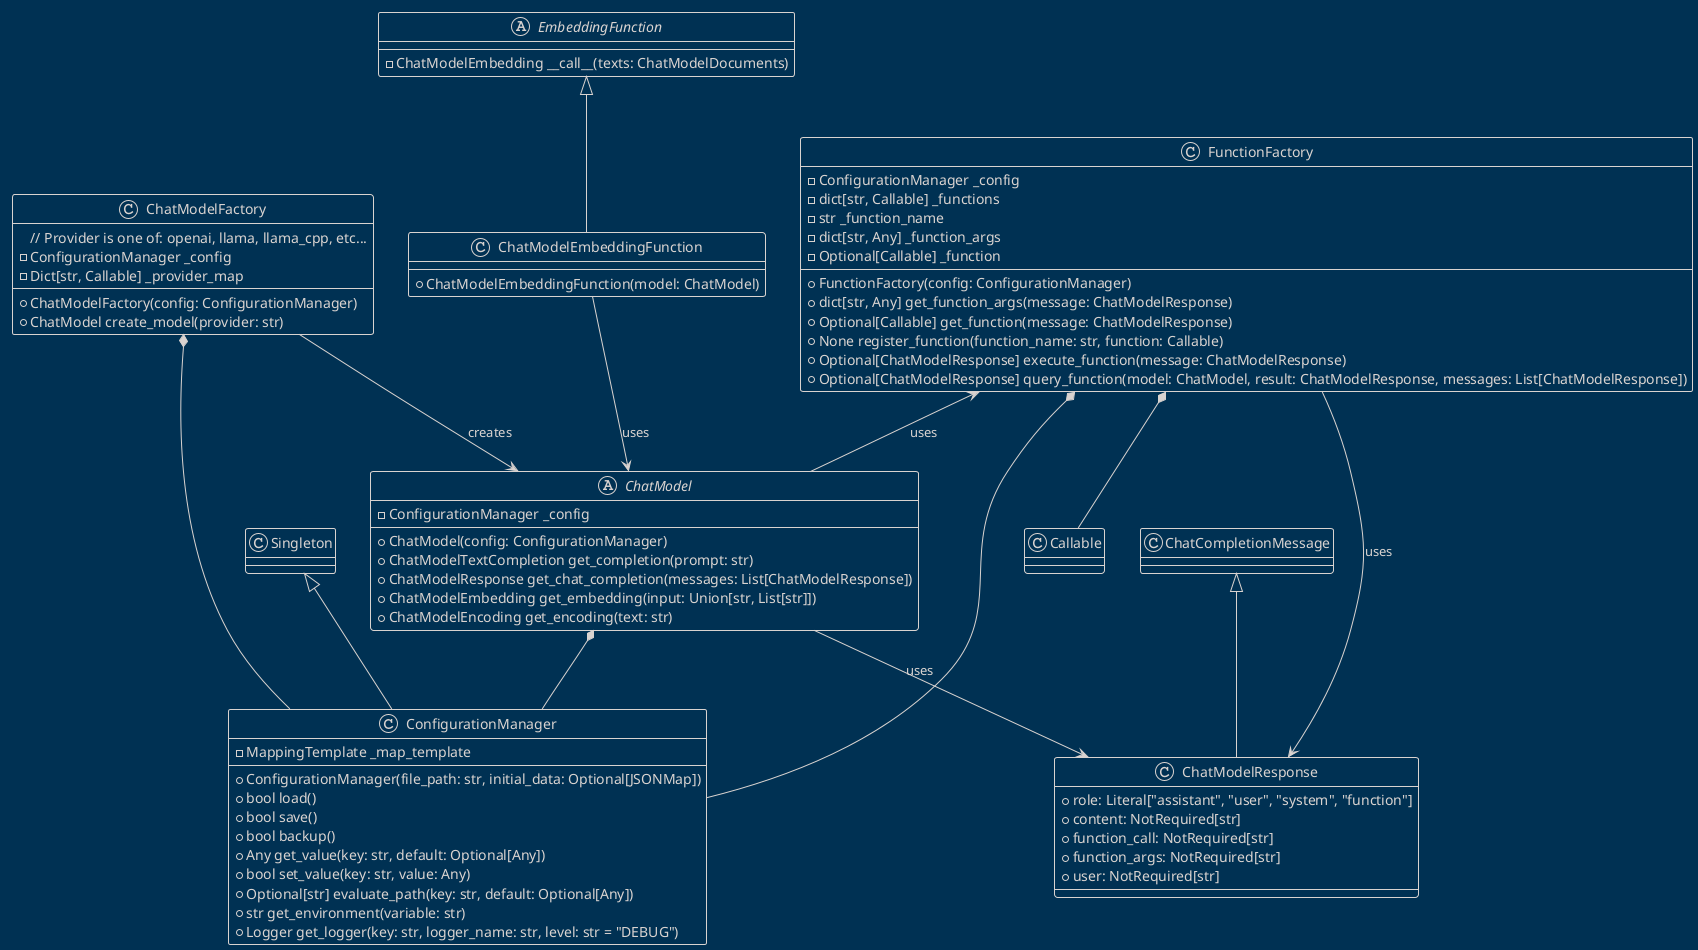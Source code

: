 @startuml ChatModel
!theme blueprint

' docs/diagrams/plantuml/chat_model.puml

' // ChatModel Type Definitions
' ChatModelVector = Union[List[int], List[float]]
' ChatModelEncoding = ChatModelVector
' ChatModelEmbedding = List[ChatModelVector]
' ChatModelDocument = str
' ChatModelDocuments = List[ChatModelDocument]
' ChatModelTextCompletion = str

class ConfigurationManager extends Singleton {
    - MappingTemplate _map_template
    + ConfigurationManager(file_path: str, initial_data: Optional[JSONMap])
    + bool load()
    + bool save()
    + bool backup()
    + Any get_value(key: str, default: Optional[Any])
    + bool set_value(key: str, value: Any)
    + Optional[str] evaluate_path(key: str, default: Optional[Any])
    + str get_environment(variable: str)
    + Logger get_logger(key: str, logger_name: str, level: str = "DEBUG")
}

class ChatModelResponse extends ChatCompletionMessage {
    + role: Literal["assistant", "user", "system", "function"]
    + content: NotRequired[str]
    + function_call: NotRequired[str]
    + function_args: NotRequired[str]
    + user: NotRequired[str]
}

abstract class ChatModel {
    - ConfigurationManager _config
    + ChatModel(config: ConfigurationManager)
    + ChatModelTextCompletion get_completion(prompt: str)
    + ChatModelResponse get_chat_completion(messages: List[ChatModelResponse])
    + ChatModelEmbedding get_embedding(input: Union[str, List[str]])
    + ChatModelEncoding get_encoding(text: str)
}

abstract class EmbeddingFunction {
    - ChatModelEmbedding __call__(texts: ChatModelDocuments)
}

class ChatModelEmbeddingFunction extends EmbeddingFunction {
    + ChatModelEmbeddingFunction(model: ChatModel)
}

class ChatModelFactory {
    // Provider is one of: openai, llama, llama_cpp, etc...
    - ConfigurationManager _config
    - Dict[str, Callable] _provider_map
    + ChatModelFactory(config: ConfigurationManager)
    + ChatModel create_model(provider: str)
}

class FunctionFactory {
    - ConfigurationManager _config
    - dict[str, Callable] _functions
    - str _function_name
    - dict[str, Any] _function_args
    - Optional[Callable] _function
    + FunctionFactory(config: ConfigurationManager)
    + dict[str, Any] get_function_args(message: ChatModelResponse)
    + Optional[Callable] get_function(message: ChatModelResponse)
    + None register_function(function_name: str, function: Callable)
    + Optional[ChatModelResponse] execute_function(message: ChatModelResponse)
    + Optional[ChatModelResponse] query_function(model: ChatModel, result: ChatModelResponse, messages: List[ChatModelResponse])
}

ChatModelFactory --> ChatModel : "creates"
ChatModelFactory *-- ConfigurationManager

ChatModel *-- ConfigurationManager
ChatModel --> ChatModelResponse : "uses"
' note left of ChatModel: Maximum token limit in sequence is model-dependent. Refer to model documentation for specifics.

FunctionFactory *-- ConfigurationManager
FunctionFactory *-- Callable
FunctionFactory --> ChatModelResponse : "uses"
FunctionFactory <-- ChatModel : "uses"

ChatModelEmbeddingFunction --> ChatModel : "uses"
@enduml